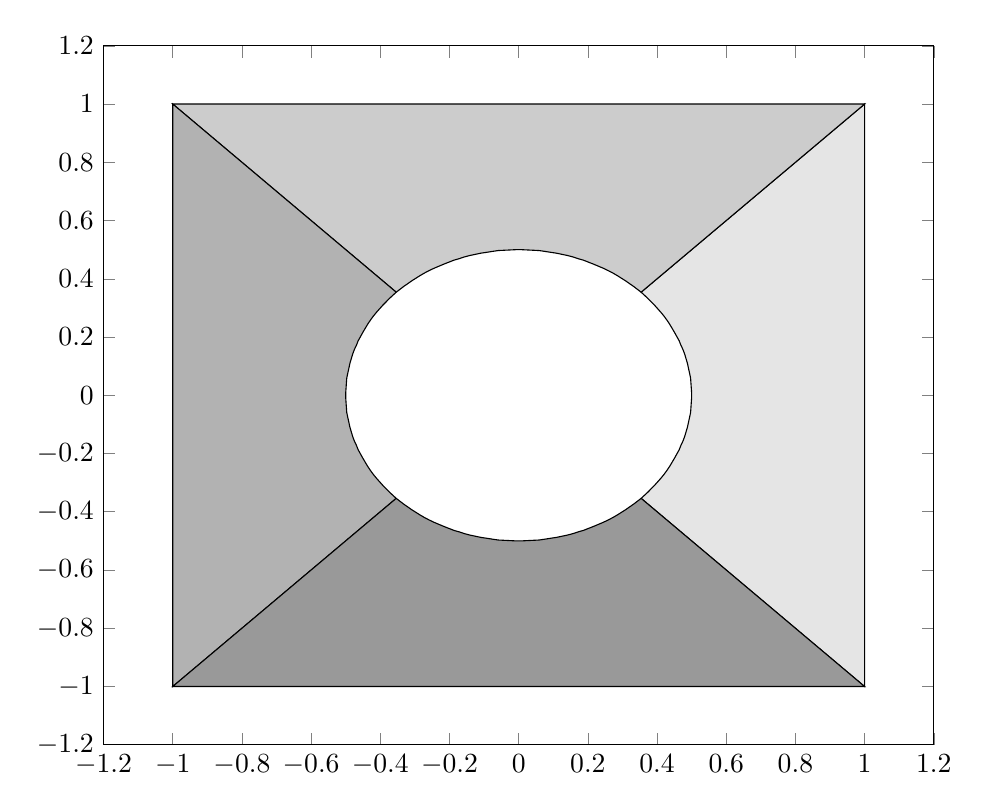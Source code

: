 \begin{tikzpicture}%
\begin{axis}[width=1\textwidth]%
\addplot[fill=gray!20] coordinates {%
(0.354,-0.354)%
(0.364,-0.343)%
(0.374,-0.332)%
(0.383,-0.321)%
(0.393,-0.309)%
(0.402,-0.297)%
(0.411,-0.285)%
(0.42,-0.272)%
(0.428,-0.259)%
(0.436,-0.245)%
(0.443,-0.231)%
(0.45,-0.217)%
(0.457,-0.202)%
(0.464,-0.187)%
(0.469,-0.172)%
(0.475,-0.157)%
(0.48,-0.141)%
(0.484,-0.125)%
(0.488,-0.109)%
(0.491,-0.092)%
(0.494,-0.076)%
(0.497,-0.059)%
(0.498,-0.042)%
(0.499,-0.025)%
(0.5,-0.008)%
(0.5,0.008)%
(0.499,0.025)%
(0.498,0.042)%
(0.497,0.059)%
(0.494,0.076)%
(0.491,0.092)%
(0.488,0.109)%
(0.484,0.125)%
(0.48,0.141)%
(0.475,0.157)%
(0.469,0.172)%
(0.464,0.187)%
(0.457,0.202)%
(0.45,0.217)%
(0.443,0.231)%
(0.436,0.245)%
(0.428,0.259)%
(0.42,0.272)%
(0.411,0.285)%
(0.402,0.297)%
(0.393,0.309)%
(0.383,0.321)%
(0.374,0.332)%
(0.364,0.343)%
(0.354,0.354)%
(0.354,0.354)%
(0.367,0.367)%
(0.38,0.38)%
(0.393,0.393)%
(0.406,0.406)%
(0.42,0.42)%
(0.433,0.433)%
(0.446,0.446)%
(0.459,0.459)%
(0.472,0.472)%
(0.485,0.485)%
(0.499,0.499)%
(0.512,0.512)%
(0.525,0.525)%
(0.538,0.538)%
(0.551,0.551)%
(0.565,0.565)%
(0.578,0.578)%
(0.591,0.591)%
(0.604,0.604)%
(0.617,0.617)%
(0.631,0.631)%
(0.644,0.644)%
(0.657,0.657)%
(0.67,0.67)%
(0.683,0.683)%
(0.697,0.697)%
(0.71,0.71)%
(0.723,0.723)%
(0.736,0.736)%
(0.749,0.749)%
(0.763,0.763)%
(0.776,0.776)%
(0.789,0.789)%
(0.802,0.802)%
(0.815,0.815)%
(0.828,0.828)%
(0.842,0.842)%
(0.855,0.855)%
(0.868,0.868)%
(0.881,0.881)%
(0.894,0.894)%
(0.908,0.908)%
(0.921,0.921)%
(0.934,0.934)%
(0.947,0.947)%
(0.96,0.96)%
(0.974,0.974)%
(0.987,0.987)%
(1.0,1.0)%
(1.0,1.0)%
(1.0,0.959)%
(1.0,0.918)%
(1.0,0.878)%
(1.0,0.837)%
(1.0,0.796)%
(1.0,0.755)%
(1.0,0.714)%
(1.0,0.673)%
(1.0,0.633)%
(1.0,0.592)%
(1.0,0.551)%
(1.0,0.51)%
(1.0,0.469)%
(1.0,0.429)%
(1.0,0.388)%
(1.0,0.347)%
(1.0,0.306)%
(1.0,0.265)%
(1.0,0.224)%
(1.0,0.184)%
(1.0,0.143)%
(1.0,0.102)%
(1.0,0.061)%
(1.0,0.02)%
(1.0,-0.02)%
(1.0,-0.061)%
(1.0,-0.102)%
(1.0,-0.143)%
(1.0,-0.184)%
(1.0,-0.224)%
(1.0,-0.265)%
(1.0,-0.306)%
(1.0,-0.347)%
(1.0,-0.388)%
(1.0,-0.429)%
(1.0,-0.469)%
(1.0,-0.51)%
(1.0,-0.551)%
(1.0,-0.592)%
(1.0,-0.633)%
(1.0,-0.673)%
(1.0,-0.714)%
(1.0,-0.755)%
(1.0,-0.796)%
(1.0,-0.837)%
(1.0,-0.878)%
(1.0,-0.918)%
(1.0,-0.959)%
(1.0,-1.0)%
(1.0,-1.0)%
(0.987,-0.987)%
(0.974,-0.974)%
(0.96,-0.96)%
(0.947,-0.947)%
(0.934,-0.934)%
(0.921,-0.921)%
(0.908,-0.908)%
(0.894,-0.894)%
(0.881,-0.881)%
(0.868,-0.868)%
(0.855,-0.855)%
(0.842,-0.842)%
(0.828,-0.828)%
(0.815,-0.815)%
(0.802,-0.802)%
(0.789,-0.789)%
(0.776,-0.776)%
(0.763,-0.763)%
(0.749,-0.749)%
(0.736,-0.736)%
(0.723,-0.723)%
(0.71,-0.71)%
(0.697,-0.697)%
(0.683,-0.683)%
(0.67,-0.67)%
(0.657,-0.657)%
(0.644,-0.644)%
(0.631,-0.631)%
(0.617,-0.617)%
(0.604,-0.604)%
(0.591,-0.591)%
(0.578,-0.578)%
(0.565,-0.565)%
(0.551,-0.551)%
(0.538,-0.538)%
(0.525,-0.525)%
(0.512,-0.512)%
(0.499,-0.499)%
(0.485,-0.485)%
(0.472,-0.472)%
(0.459,-0.459)%
(0.446,-0.446)%
(0.433,-0.433)%
(0.42,-0.42)%
(0.406,-0.406)%
(0.393,-0.393)%
(0.38,-0.38)%
(0.367,-0.367)%
(0.354,-0.354)%
};%
%
%
\addplot[fill=gray!40] coordinates {%
(0.354,0.354)%
(0.343,0.364)%
(0.332,0.374)%
(0.321,0.383)%
(0.309,0.393)%
(0.297,0.402)%
(0.285,0.411)%
(0.272,0.42)%
(0.259,0.428)%
(0.245,0.436)%
(0.231,0.443)%
(0.217,0.45)%
(0.202,0.457)%
(0.187,0.464)%
(0.172,0.469)%
(0.157,0.475)%
(0.141,0.48)%
(0.125,0.484)%
(0.109,0.488)%
(0.092,0.491)%
(0.076,0.494)%
(0.059,0.497)%
(0.042,0.498)%
(0.025,0.499)%
(0.008,0.5)%
(-0.008,0.5)%
(-0.025,0.499)%
(-0.042,0.498)%
(-0.059,0.497)%
(-0.076,0.494)%
(-0.092,0.491)%
(-0.109,0.488)%
(-0.125,0.484)%
(-0.141,0.48)%
(-0.157,0.475)%
(-0.172,0.469)%
(-0.187,0.464)%
(-0.202,0.457)%
(-0.217,0.45)%
(-0.231,0.443)%
(-0.245,0.436)%
(-0.259,0.428)%
(-0.272,0.42)%
(-0.285,0.411)%
(-0.297,0.402)%
(-0.309,0.393)%
(-0.321,0.383)%
(-0.332,0.374)%
(-0.343,0.364)%
(-0.354,0.354)%
(-0.354,0.354)%
(-0.367,0.367)%
(-0.38,0.38)%
(-0.393,0.393)%
(-0.406,0.406)%
(-0.42,0.42)%
(-0.433,0.433)%
(-0.446,0.446)%
(-0.459,0.459)%
(-0.472,0.472)%
(-0.485,0.485)%
(-0.499,0.499)%
(-0.512,0.512)%
(-0.525,0.525)%
(-0.538,0.538)%
(-0.551,0.551)%
(-0.565,0.565)%
(-0.578,0.578)%
(-0.591,0.591)%
(-0.604,0.604)%
(-0.617,0.617)%
(-0.631,0.631)%
(-0.644,0.644)%
(-0.657,0.657)%
(-0.67,0.67)%
(-0.683,0.683)%
(-0.697,0.697)%
(-0.71,0.71)%
(-0.723,0.723)%
(-0.736,0.736)%
(-0.749,0.749)%
(-0.763,0.763)%
(-0.776,0.776)%
(-0.789,0.789)%
(-0.802,0.802)%
(-0.815,0.815)%
(-0.828,0.828)%
(-0.842,0.842)%
(-0.855,0.855)%
(-0.868,0.868)%
(-0.881,0.881)%
(-0.894,0.894)%
(-0.908,0.908)%
(-0.921,0.921)%
(-0.934,0.934)%
(-0.947,0.947)%
(-0.96,0.96)%
(-0.974,0.974)%
(-0.987,0.987)%
(-1.0,1.0)%
(-1.0,1.0)%
(-0.959,1.0)%
(-0.918,1.0)%
(-0.878,1.0)%
(-0.837,1.0)%
(-0.796,1.0)%
(-0.755,1.0)%
(-0.714,1.0)%
(-0.673,1.0)%
(-0.633,1.0)%
(-0.592,1.0)%
(-0.551,1.0)%
(-0.51,1.0)%
(-0.469,1.0)%
(-0.429,1.0)%
(-0.388,1.0)%
(-0.347,1.0)%
(-0.306,1.0)%
(-0.265,1.0)%
(-0.224,1.0)%
(-0.184,1.0)%
(-0.143,1.0)%
(-0.102,1.0)%
(-0.061,1.0)%
(-0.02,1.0)%
(0.02,1.0)%
(0.061,1.0)%
(0.102,1.0)%
(0.143,1.0)%
(0.184,1.0)%
(0.224,1.0)%
(0.265,1.0)%
(0.306,1.0)%
(0.347,1.0)%
(0.388,1.0)%
(0.429,1.0)%
(0.469,1.0)%
(0.51,1.0)%
(0.551,1.0)%
(0.592,1.0)%
(0.633,1.0)%
(0.673,1.0)%
(0.714,1.0)%
(0.755,1.0)%
(0.796,1.0)%
(0.837,1.0)%
(0.878,1.0)%
(0.918,1.0)%
(0.959,1.0)%
(1.0,1.0)%
(1.0,1.0)%
(0.987,0.987)%
(0.974,0.974)%
(0.96,0.96)%
(0.947,0.947)%
(0.934,0.934)%
(0.921,0.921)%
(0.908,0.908)%
(0.894,0.894)%
(0.881,0.881)%
(0.868,0.868)%
(0.855,0.855)%
(0.842,0.842)%
(0.828,0.828)%
(0.815,0.815)%
(0.802,0.802)%
(0.789,0.789)%
(0.776,0.776)%
(0.763,0.763)%
(0.749,0.749)%
(0.736,0.736)%
(0.723,0.723)%
(0.71,0.71)%
(0.697,0.697)%
(0.683,0.683)%
(0.67,0.67)%
(0.657,0.657)%
(0.644,0.644)%
(0.631,0.631)%
(0.617,0.617)%
(0.604,0.604)%
(0.591,0.591)%
(0.578,0.578)%
(0.565,0.565)%
(0.551,0.551)%
(0.538,0.538)%
(0.525,0.525)%
(0.512,0.512)%
(0.499,0.499)%
(0.485,0.485)%
(0.472,0.472)%
(0.459,0.459)%
(0.446,0.446)%
(0.433,0.433)%
(0.42,0.42)%
(0.406,0.406)%
(0.393,0.393)%
(0.38,0.38)%
(0.367,0.367)%
(0.354,0.354)%
};%
%
%
\addplot[fill=gray!60] coordinates {%
(-0.354,0.354)%
(-0.364,0.343)%
(-0.374,0.332)%
(-0.383,0.321)%
(-0.393,0.309)%
(-0.402,0.297)%
(-0.411,0.285)%
(-0.42,0.272)%
(-0.428,0.259)%
(-0.436,0.245)%
(-0.443,0.231)%
(-0.45,0.217)%
(-0.457,0.202)%
(-0.464,0.187)%
(-0.469,0.172)%
(-0.475,0.157)%
(-0.48,0.141)%
(-0.484,0.125)%
(-0.488,0.109)%
(-0.491,0.092)%
(-0.494,0.076)%
(-0.497,0.059)%
(-0.498,0.042)%
(-0.499,0.025)%
(-0.5,0.008)%
(-0.5,-0.008)%
(-0.499,-0.025)%
(-0.498,-0.042)%
(-0.497,-0.059)%
(-0.494,-0.076)%
(-0.491,-0.092)%
(-0.488,-0.109)%
(-0.484,-0.125)%
(-0.48,-0.141)%
(-0.475,-0.157)%
(-0.469,-0.172)%
(-0.464,-0.187)%
(-0.457,-0.202)%
(-0.45,-0.217)%
(-0.443,-0.231)%
(-0.436,-0.245)%
(-0.428,-0.259)%
(-0.42,-0.272)%
(-0.411,-0.285)%
(-0.402,-0.297)%
(-0.393,-0.309)%
(-0.383,-0.321)%
(-0.374,-0.332)%
(-0.364,-0.343)%
(-0.354,-0.354)%
(-0.354,-0.354)%
(-0.367,-0.367)%
(-0.38,-0.38)%
(-0.393,-0.393)%
(-0.406,-0.406)%
(-0.42,-0.42)%
(-0.433,-0.433)%
(-0.446,-0.446)%
(-0.459,-0.459)%
(-0.472,-0.472)%
(-0.485,-0.485)%
(-0.499,-0.499)%
(-0.512,-0.512)%
(-0.525,-0.525)%
(-0.538,-0.538)%
(-0.551,-0.551)%
(-0.565,-0.565)%
(-0.578,-0.578)%
(-0.591,-0.591)%
(-0.604,-0.604)%
(-0.617,-0.617)%
(-0.631,-0.631)%
(-0.644,-0.644)%
(-0.657,-0.657)%
(-0.67,-0.67)%
(-0.683,-0.683)%
(-0.697,-0.697)%
(-0.71,-0.71)%
(-0.723,-0.723)%
(-0.736,-0.736)%
(-0.749,-0.749)%
(-0.763,-0.763)%
(-0.776,-0.776)%
(-0.789,-0.789)%
(-0.802,-0.802)%
(-0.815,-0.815)%
(-0.828,-0.828)%
(-0.842,-0.842)%
(-0.855,-0.855)%
(-0.868,-0.868)%
(-0.881,-0.881)%
(-0.894,-0.894)%
(-0.908,-0.908)%
(-0.921,-0.921)%
(-0.934,-0.934)%
(-0.947,-0.947)%
(-0.96,-0.96)%
(-0.974,-0.974)%
(-0.987,-0.987)%
(-1.0,-1.0)%
(-1.0,-1.0)%
(-1.0,-0.959)%
(-1.0,-0.918)%
(-1.0,-0.878)%
(-1.0,-0.837)%
(-1.0,-0.796)%
(-1.0,-0.755)%
(-1.0,-0.714)%
(-1.0,-0.673)%
(-1.0,-0.633)%
(-1.0,-0.592)%
(-1.0,-0.551)%
(-1.0,-0.51)%
(-1.0,-0.469)%
(-1.0,-0.429)%
(-1.0,-0.388)%
(-1.0,-0.347)%
(-1.0,-0.306)%
(-1.0,-0.265)%
(-1.0,-0.224)%
(-1.0,-0.184)%
(-1.0,-0.143)%
(-1.0,-0.102)%
(-1.0,-0.061)%
(-1.0,-0.02)%
(-1.0,0.02)%
(-1.0,0.061)%
(-1.0,0.102)%
(-1.0,0.143)%
(-1.0,0.184)%
(-1.0,0.224)%
(-1.0,0.265)%
(-1.0,0.306)%
(-1.0,0.347)%
(-1.0,0.388)%
(-1.0,0.429)%
(-1.0,0.469)%
(-1.0,0.51)%
(-1.0,0.551)%
(-1.0,0.592)%
(-1.0,0.633)%
(-1.0,0.673)%
(-1.0,0.714)%
(-1.0,0.755)%
(-1.0,0.796)%
(-1.0,0.837)%
(-1.0,0.878)%
(-1.0,0.918)%
(-1.0,0.959)%
(-1.0,1.0)%
(-1.0,1.0)%
(-0.987,0.987)%
(-0.974,0.974)%
(-0.96,0.96)%
(-0.947,0.947)%
(-0.934,0.934)%
(-0.921,0.921)%
(-0.908,0.908)%
(-0.894,0.894)%
(-0.881,0.881)%
(-0.868,0.868)%
(-0.855,0.855)%
(-0.842,0.842)%
(-0.828,0.828)%
(-0.815,0.815)%
(-0.802,0.802)%
(-0.789,0.789)%
(-0.776,0.776)%
(-0.763,0.763)%
(-0.749,0.749)%
(-0.736,0.736)%
(-0.723,0.723)%
(-0.71,0.71)%
(-0.697,0.697)%
(-0.683,0.683)%
(-0.67,0.67)%
(-0.657,0.657)%
(-0.644,0.644)%
(-0.631,0.631)%
(-0.617,0.617)%
(-0.604,0.604)%
(-0.591,0.591)%
(-0.578,0.578)%
(-0.565,0.565)%
(-0.551,0.551)%
(-0.538,0.538)%
(-0.525,0.525)%
(-0.512,0.512)%
(-0.499,0.499)%
(-0.485,0.485)%
(-0.472,0.472)%
(-0.459,0.459)%
(-0.446,0.446)%
(-0.433,0.433)%
(-0.42,0.42)%
(-0.406,0.406)%
(-0.393,0.393)%
(-0.38,0.38)%
(-0.367,0.367)%
(-0.354,0.354)%
};%
%
%
\addplot[fill=gray!80] coordinates {%
(-0.354,-0.354)%
(-0.343,-0.364)%
(-0.332,-0.374)%
(-0.321,-0.383)%
(-0.309,-0.393)%
(-0.297,-0.402)%
(-0.285,-0.411)%
(-0.272,-0.42)%
(-0.259,-0.428)%
(-0.245,-0.436)%
(-0.231,-0.443)%
(-0.217,-0.45)%
(-0.202,-0.457)%
(-0.187,-0.464)%
(-0.172,-0.469)%
(-0.157,-0.475)%
(-0.141,-0.48)%
(-0.125,-0.484)%
(-0.109,-0.488)%
(-0.092,-0.491)%
(-0.076,-0.494)%
(-0.059,-0.497)%
(-0.042,-0.498)%
(-0.025,-0.499)%
(-0.008,-0.5)%
(0.008,-0.5)%
(0.025,-0.499)%
(0.042,-0.498)%
(0.059,-0.497)%
(0.076,-0.494)%
(0.092,-0.491)%
(0.109,-0.488)%
(0.125,-0.484)%
(0.141,-0.48)%
(0.157,-0.475)%
(0.172,-0.469)%
(0.187,-0.464)%
(0.202,-0.457)%
(0.217,-0.45)%
(0.231,-0.443)%
(0.245,-0.436)%
(0.259,-0.428)%
(0.272,-0.42)%
(0.285,-0.411)%
(0.297,-0.402)%
(0.309,-0.393)%
(0.321,-0.383)%
(0.332,-0.374)%
(0.343,-0.364)%
(0.354,-0.354)%
(0.354,-0.354)%
(0.367,-0.367)%
(0.38,-0.38)%
(0.393,-0.393)%
(0.406,-0.406)%
(0.42,-0.42)%
(0.433,-0.433)%
(0.446,-0.446)%
(0.459,-0.459)%
(0.472,-0.472)%
(0.485,-0.485)%
(0.499,-0.499)%
(0.512,-0.512)%
(0.525,-0.525)%
(0.538,-0.538)%
(0.551,-0.551)%
(0.565,-0.565)%
(0.578,-0.578)%
(0.591,-0.591)%
(0.604,-0.604)%
(0.617,-0.617)%
(0.631,-0.631)%
(0.644,-0.644)%
(0.657,-0.657)%
(0.67,-0.67)%
(0.683,-0.683)%
(0.697,-0.697)%
(0.71,-0.71)%
(0.723,-0.723)%
(0.736,-0.736)%
(0.749,-0.749)%
(0.763,-0.763)%
(0.776,-0.776)%
(0.789,-0.789)%
(0.802,-0.802)%
(0.815,-0.815)%
(0.828,-0.828)%
(0.842,-0.842)%
(0.855,-0.855)%
(0.868,-0.868)%
(0.881,-0.881)%
(0.894,-0.894)%
(0.908,-0.908)%
(0.921,-0.921)%
(0.934,-0.934)%
(0.947,-0.947)%
(0.96,-0.96)%
(0.974,-0.974)%
(0.987,-0.987)%
(1.0,-1.0)%
(1.0,-1.0)%
(0.959,-1.0)%
(0.918,-1.0)%
(0.878,-1.0)%
(0.837,-1.0)%
(0.796,-1.0)%
(0.755,-1.0)%
(0.714,-1.0)%
(0.673,-1.0)%
(0.633,-1.0)%
(0.592,-1.0)%
(0.551,-1.0)%
(0.51,-1.0)%
(0.469,-1.0)%
(0.429,-1.0)%
(0.388,-1.0)%
(0.347,-1.0)%
(0.306,-1.0)%
(0.265,-1.0)%
(0.224,-1.0)%
(0.184,-1.0)%
(0.143,-1.0)%
(0.102,-1.0)%
(0.061,-1.0)%
(0.02,-1.0)%
(-0.02,-1.0)%
(-0.061,-1.0)%
(-0.102,-1.0)%
(-0.143,-1.0)%
(-0.184,-1.0)%
(-0.224,-1.0)%
(-0.265,-1.0)%
(-0.306,-1.0)%
(-0.347,-1.0)%
(-0.388,-1.0)%
(-0.429,-1.0)%
(-0.469,-1.0)%
(-0.51,-1.0)%
(-0.551,-1.0)%
(-0.592,-1.0)%
(-0.633,-1.0)%
(-0.673,-1.0)%
(-0.714,-1.0)%
(-0.755,-1.0)%
(-0.796,-1.0)%
(-0.837,-1.0)%
(-0.878,-1.0)%
(-0.918,-1.0)%
(-0.959,-1.0)%
(-1.0,-1.0)%
(-1.0,-1.0)%
(-0.987,-0.987)%
(-0.974,-0.974)%
(-0.96,-0.96)%
(-0.947,-0.947)%
(-0.934,-0.934)%
(-0.921,-0.921)%
(-0.908,-0.908)%
(-0.894,-0.894)%
(-0.881,-0.881)%
(-0.868,-0.868)%
(-0.855,-0.855)%
(-0.842,-0.842)%
(-0.828,-0.828)%
(-0.815,-0.815)%
(-0.802,-0.802)%
(-0.789,-0.789)%
(-0.776,-0.776)%
(-0.763,-0.763)%
(-0.749,-0.749)%
(-0.736,-0.736)%
(-0.723,-0.723)%
(-0.71,-0.71)%
(-0.697,-0.697)%
(-0.683,-0.683)%
(-0.67,-0.67)%
(-0.657,-0.657)%
(-0.644,-0.644)%
(-0.631,-0.631)%
(-0.617,-0.617)%
(-0.604,-0.604)%
(-0.591,-0.591)%
(-0.578,-0.578)%
(-0.565,-0.565)%
(-0.551,-0.551)%
(-0.538,-0.538)%
(-0.525,-0.525)%
(-0.512,-0.512)%
(-0.499,-0.499)%
(-0.485,-0.485)%
(-0.472,-0.472)%
(-0.459,-0.459)%
(-0.446,-0.446)%
(-0.433,-0.433)%
(-0.42,-0.42)%
(-0.406,-0.406)%
(-0.393,-0.393)%
(-0.38,-0.38)%
(-0.367,-0.367)%
(-0.354,-0.354)%
};%
%
%
\end{axis}%
\end{tikzpicture}%
